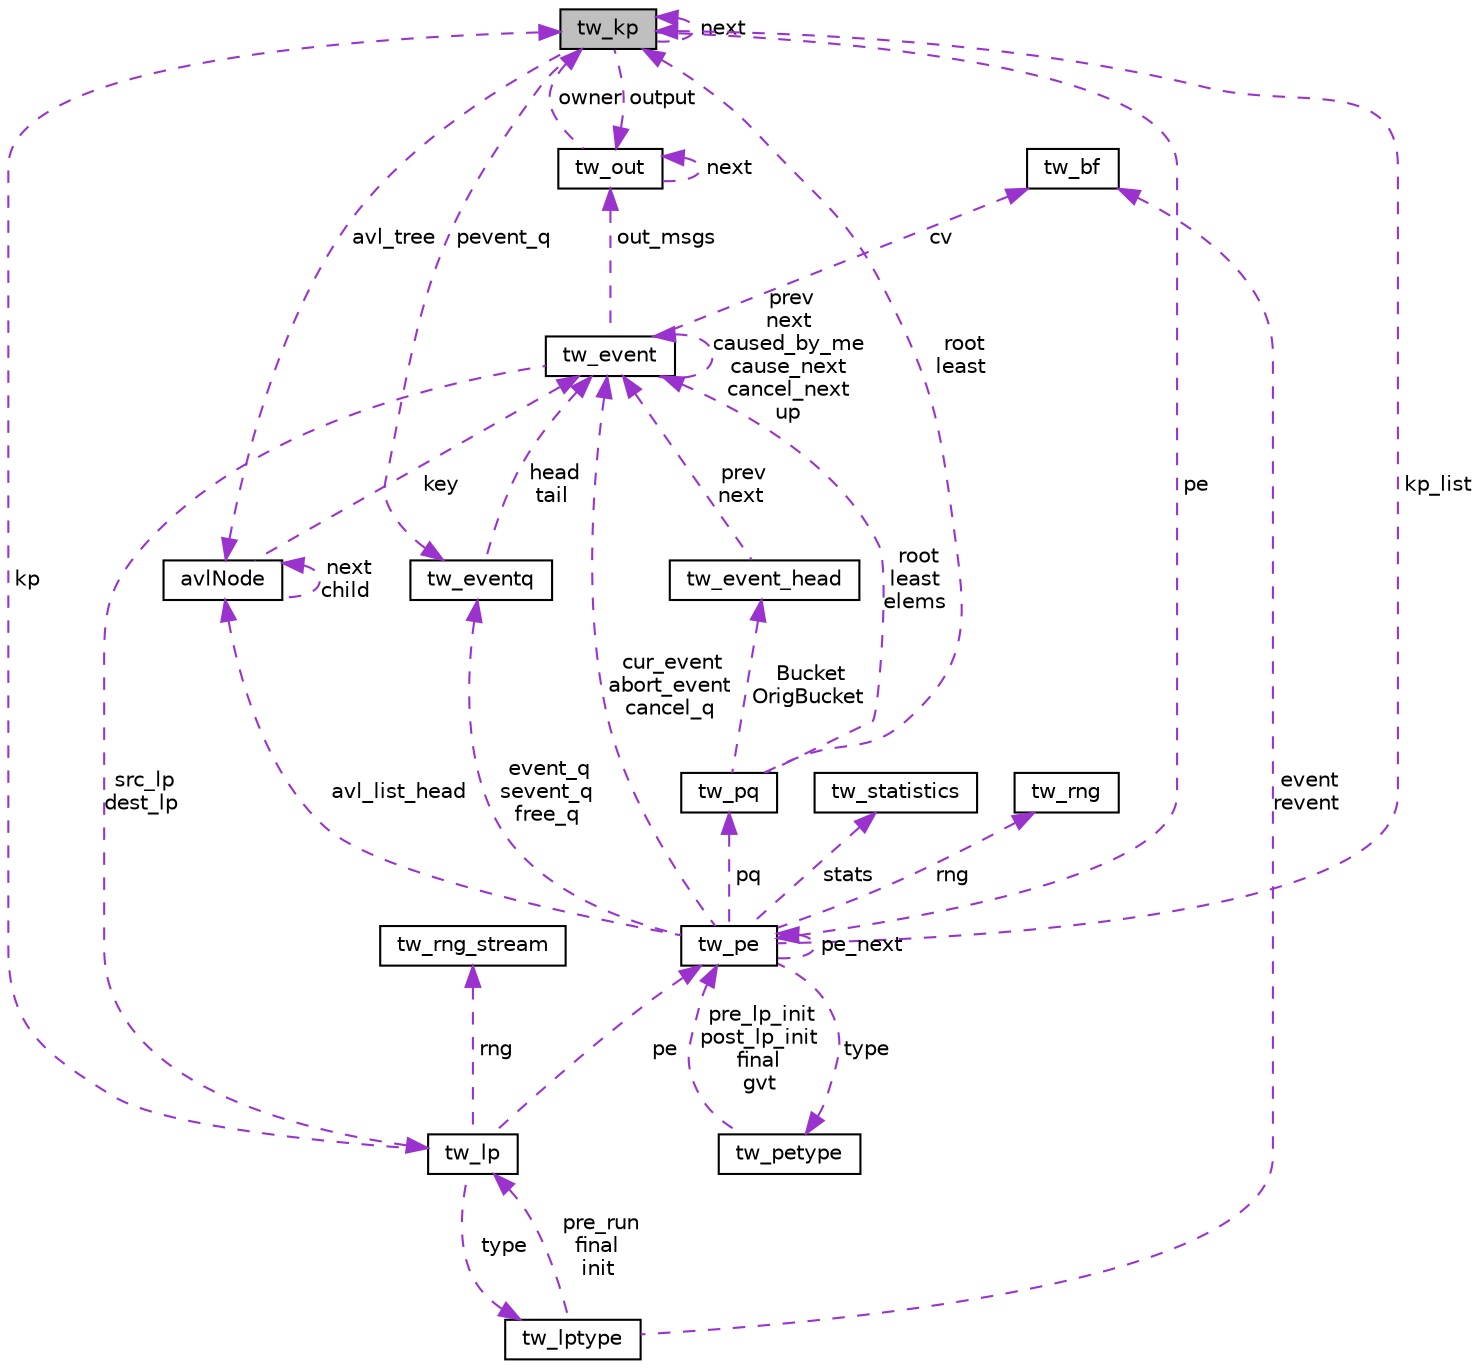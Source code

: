 digraph G
{
  edge [fontname="Helvetica",fontsize="10",labelfontname="Helvetica",labelfontsize="10"];
  node [fontname="Helvetica",fontsize="10",shape=record];
  Node1 [label="tw_kp",height=0.2,width=0.4,color="black", fillcolor="grey75", style="filled" fontcolor="black"];
  Node2 -> Node1 [dir="back",color="darkorchid3",fontsize="10",style="dashed",label=" pevent_q" ,fontname="Helvetica"];
  Node2 [label="tw_eventq",height=0.2,width=0.4,color="black", fillcolor="white", style="filled",URL="$structtw__eventq.html"];
  Node3 -> Node2 [dir="back",color="darkorchid3",fontsize="10",style="dashed",label=" head\ntail" ,fontname="Helvetica"];
  Node3 [label="tw_event",height=0.2,width=0.4,color="black", fillcolor="white", style="filled",URL="$structtw__event.html",tooltip="Event Stucture."];
  Node4 -> Node3 [dir="back",color="darkorchid3",fontsize="10",style="dashed",label=" out_msgs" ,fontname="Helvetica"];
  Node4 [label="tw_out",height=0.2,width=0.4,color="black", fillcolor="white", style="filled",URL="$structtw__out.html",tooltip="Rollback-aware output mechanism."];
  Node4 -> Node4 [dir="back",color="darkorchid3",fontsize="10",style="dashed",label=" next" ,fontname="Helvetica"];
  Node1 -> Node4 [dir="back",color="darkorchid3",fontsize="10",style="dashed",label=" owner" ,fontname="Helvetica"];
  Node5 -> Node3 [dir="back",color="darkorchid3",fontsize="10",style="dashed",label=" src_lp\ndest_lp" ,fontname="Helvetica"];
  Node5 [label="tw_lp",height=0.2,width=0.4,color="black", fillcolor="white", style="filled",URL="$structtw__lp.html",tooltip="LP State Structure."];
  Node6 -> Node5 [dir="back",color="darkorchid3",fontsize="10",style="dashed",label=" rng" ,fontname="Helvetica"];
  Node6 [label="tw_rng_stream",height=0.2,width=0.4,color="black", fillcolor="white", style="filled",URL="$structtw__rng__stream.html"];
  Node7 -> Node5 [dir="back",color="darkorchid3",fontsize="10",style="dashed",label=" type" ,fontname="Helvetica"];
  Node7 [label="tw_lptype",height=0.2,width=0.4,color="black", fillcolor="white", style="filled",URL="$structtw__lptype.html",tooltip="Function Pointers for ROSS Event Handlers."];
  Node8 -> Node7 [dir="back",color="darkorchid3",fontsize="10",style="dashed",label=" event\nrevent" ,fontname="Helvetica"];
  Node8 [label="tw_bf",height=0.2,width=0.4,color="black", fillcolor="white", style="filled",URL="$structtw__bf.html",tooltip="Reverse Computation Bitfield."];
  Node5 -> Node7 [dir="back",color="darkorchid3",fontsize="10",style="dashed",label=" pre_run\nfinal\ninit" ,fontname="Helvetica"];
  Node1 -> Node5 [dir="back",color="darkorchid3",fontsize="10",style="dashed",label=" kp" ,fontname="Helvetica"];
  Node9 -> Node5 [dir="back",color="darkorchid3",fontsize="10",style="dashed",label=" pe" ,fontname="Helvetica"];
  Node9 [label="tw_pe",height=0.2,width=0.4,color="black", fillcolor="white", style="filled",URL="$structtw__pe.html",tooltip="Holds the entire PE state."];
  Node2 -> Node9 [dir="back",color="darkorchid3",fontsize="10",style="dashed",label=" event_q\nsevent_q\nfree_q" ,fontname="Helvetica"];
  Node10 -> Node9 [dir="back",color="darkorchid3",fontsize="10",style="dashed",label=" stats" ,fontname="Helvetica"];
  Node10 [label="tw_statistics",height=0.2,width=0.4,color="black", fillcolor="white", style="filled",URL="$structtw__statistics.html",tooltip="Statistics tallied over the duration of the simulation."];
  Node11 -> Node9 [dir="back",color="darkorchid3",fontsize="10",style="dashed",label=" type" ,fontname="Helvetica"];
  Node11 [label="tw_petype",height=0.2,width=0.4,color="black", fillcolor="white", style="filled",URL="$structtw__petype.html",tooltip="Virtual Functions for per PE ops."];
  Node9 -> Node11 [dir="back",color="darkorchid3",fontsize="10",style="dashed",label=" pre_lp_init\npost_lp_init\nfinal\ngvt" ,fontname="Helvetica"];
  Node12 -> Node9 [dir="back",color="darkorchid3",fontsize="10",style="dashed",label=" avl_list_head" ,fontname="Helvetica"];
  Node12 [label="avlNode",height=0.2,width=0.4,color="black", fillcolor="white", style="filled",URL="$structavlNode.html"];
  Node12 -> Node12 [dir="back",color="darkorchid3",fontsize="10",style="dashed",label=" next\nchild" ,fontname="Helvetica"];
  Node3 -> Node12 [dir="back",color="darkorchid3",fontsize="10",style="dashed",label=" key" ,fontname="Helvetica"];
  Node13 -> Node9 [dir="back",color="darkorchid3",fontsize="10",style="dashed",label=" pq" ,fontname="Helvetica"];
  Node13 [label="tw_pq",height=0.2,width=0.4,color="black", fillcolor="white", style="filled",URL="$structtw__pq.html"];
  Node14 -> Node13 [dir="back",color="darkorchid3",fontsize="10",style="dashed",label=" Bucket\nOrigBucket" ,fontname="Helvetica"];
  Node14 [label="tw_event_head",height=0.2,width=0.4,color="black", fillcolor="white", style="filled",URL="$structtw__event__head.html"];
  Node3 -> Node14 [dir="back",color="darkorchid3",fontsize="10",style="dashed",label=" prev\nnext" ,fontname="Helvetica"];
  Node3 -> Node13 [dir="back",color="darkorchid3",fontsize="10",style="dashed",label=" root\nleast\nelems" ,fontname="Helvetica"];
  Node1 -> Node13 [dir="back",color="darkorchid3",fontsize="10",style="dashed",label=" root\nleast" ,fontname="Helvetica"];
  Node3 -> Node9 [dir="back",color="darkorchid3",fontsize="10",style="dashed",label=" cur_event\nabort_event\ncancel_q" ,fontname="Helvetica"];
  Node1 -> Node9 [dir="back",color="darkorchid3",fontsize="10",style="dashed",label=" kp_list" ,fontname="Helvetica"];
  Node9 -> Node9 [dir="back",color="darkorchid3",fontsize="10",style="dashed",label=" pe_next" ,fontname="Helvetica"];
  Node15 -> Node9 [dir="back",color="darkorchid3",fontsize="10",style="dashed",label=" rng" ,fontname="Helvetica"];
  Node15 [label="tw_rng",height=0.2,width=0.4,color="black", fillcolor="white", style="filled",URL="$structtw__rng.html"];
  Node8 -> Node3 [dir="back",color="darkorchid3",fontsize="10",style="dashed",label=" cv" ,fontname="Helvetica"];
  Node3 -> Node3 [dir="back",color="darkorchid3",fontsize="10",style="dashed",label=" prev\nnext\ncaused_by_me\ncause_next\ncancel_next\nup" ,fontname="Helvetica"];
  Node4 -> Node1 [dir="back",color="darkorchid3",fontsize="10",style="dashed",label=" output" ,fontname="Helvetica"];
  Node12 -> Node1 [dir="back",color="darkorchid3",fontsize="10",style="dashed",label=" avl_tree" ,fontname="Helvetica"];
  Node1 -> Node1 [dir="back",color="darkorchid3",fontsize="10",style="dashed",label=" next" ,fontname="Helvetica"];
  Node9 -> Node1 [dir="back",color="darkorchid3",fontsize="10",style="dashed",label=" pe" ,fontname="Helvetica"];
}
